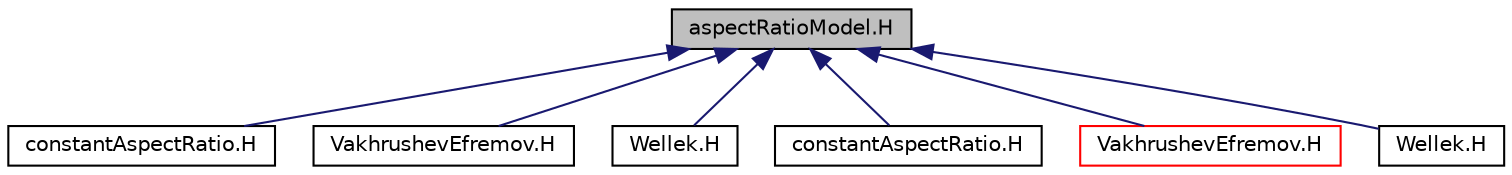 digraph "aspectRatioModel.H"
{
  bgcolor="transparent";
  edge [fontname="Helvetica",fontsize="10",labelfontname="Helvetica",labelfontsize="10"];
  node [fontname="Helvetica",fontsize="10",shape=record];
  Node4 [label="aspectRatioModel.H",height=0.2,width=0.4,color="black", fillcolor="grey75", style="filled", fontcolor="black"];
  Node4 -> Node5 [dir="back",color="midnightblue",fontsize="10",style="solid",fontname="Helvetica"];
  Node5 [label="constantAspectRatio.H",height=0.2,width=0.4,color="black",URL="$a03246.html"];
  Node4 -> Node6 [dir="back",color="midnightblue",fontsize="10",style="solid",fontname="Helvetica"];
  Node6 [label="VakhrushevEfremov.H",height=0.2,width=0.4,color="black",URL="$a04056.html"];
  Node4 -> Node7 [dir="back",color="midnightblue",fontsize="10",style="solid",fontname="Helvetica"];
  Node7 [label="Wellek.H",height=0.2,width=0.4,color="black",URL="$a04134.html"];
  Node4 -> Node8 [dir="back",color="midnightblue",fontsize="10",style="solid",fontname="Helvetica"];
  Node8 [label="constantAspectRatio.H",height=0.2,width=0.4,color="black",URL="$a03249.html"];
  Node4 -> Node9 [dir="back",color="midnightblue",fontsize="10",style="solid",fontname="Helvetica"];
  Node9 [label="VakhrushevEfremov.H",height=0.2,width=0.4,color="red",URL="$a04059.html"];
  Node4 -> Node12 [dir="back",color="midnightblue",fontsize="10",style="solid",fontname="Helvetica"];
  Node12 [label="Wellek.H",height=0.2,width=0.4,color="black",URL="$a04137.html"];
}
